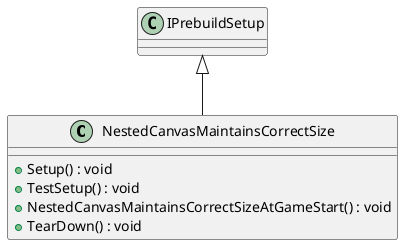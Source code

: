@startuml
class NestedCanvasMaintainsCorrectSize {
    + Setup() : void
    + TestSetup() : void
    + NestedCanvasMaintainsCorrectSizeAtGameStart() : void
    + TearDown() : void
}
IPrebuildSetup <|-- NestedCanvasMaintainsCorrectSize
@enduml
